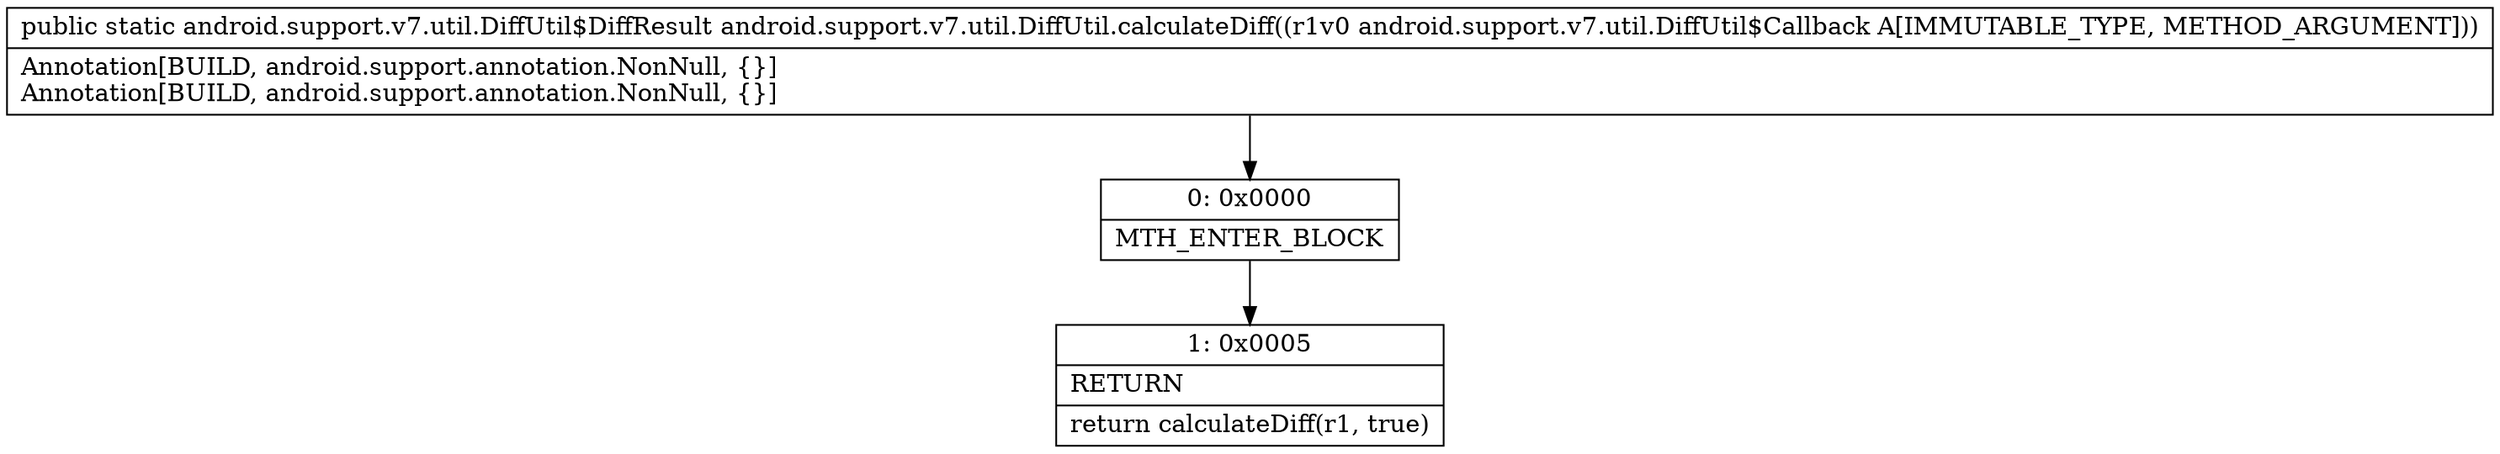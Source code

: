 digraph "CFG forandroid.support.v7.util.DiffUtil.calculateDiff(Landroid\/support\/v7\/util\/DiffUtil$Callback;)Landroid\/support\/v7\/util\/DiffUtil$DiffResult;" {
Node_0 [shape=record,label="{0\:\ 0x0000|MTH_ENTER_BLOCK\l}"];
Node_1 [shape=record,label="{1\:\ 0x0005|RETURN\l|return calculateDiff(r1, true)\l}"];
MethodNode[shape=record,label="{public static android.support.v7.util.DiffUtil$DiffResult android.support.v7.util.DiffUtil.calculateDiff((r1v0 android.support.v7.util.DiffUtil$Callback A[IMMUTABLE_TYPE, METHOD_ARGUMENT]))  | Annotation[BUILD, android.support.annotation.NonNull, \{\}]\lAnnotation[BUILD, android.support.annotation.NonNull, \{\}]\l}"];
MethodNode -> Node_0;
Node_0 -> Node_1;
}

